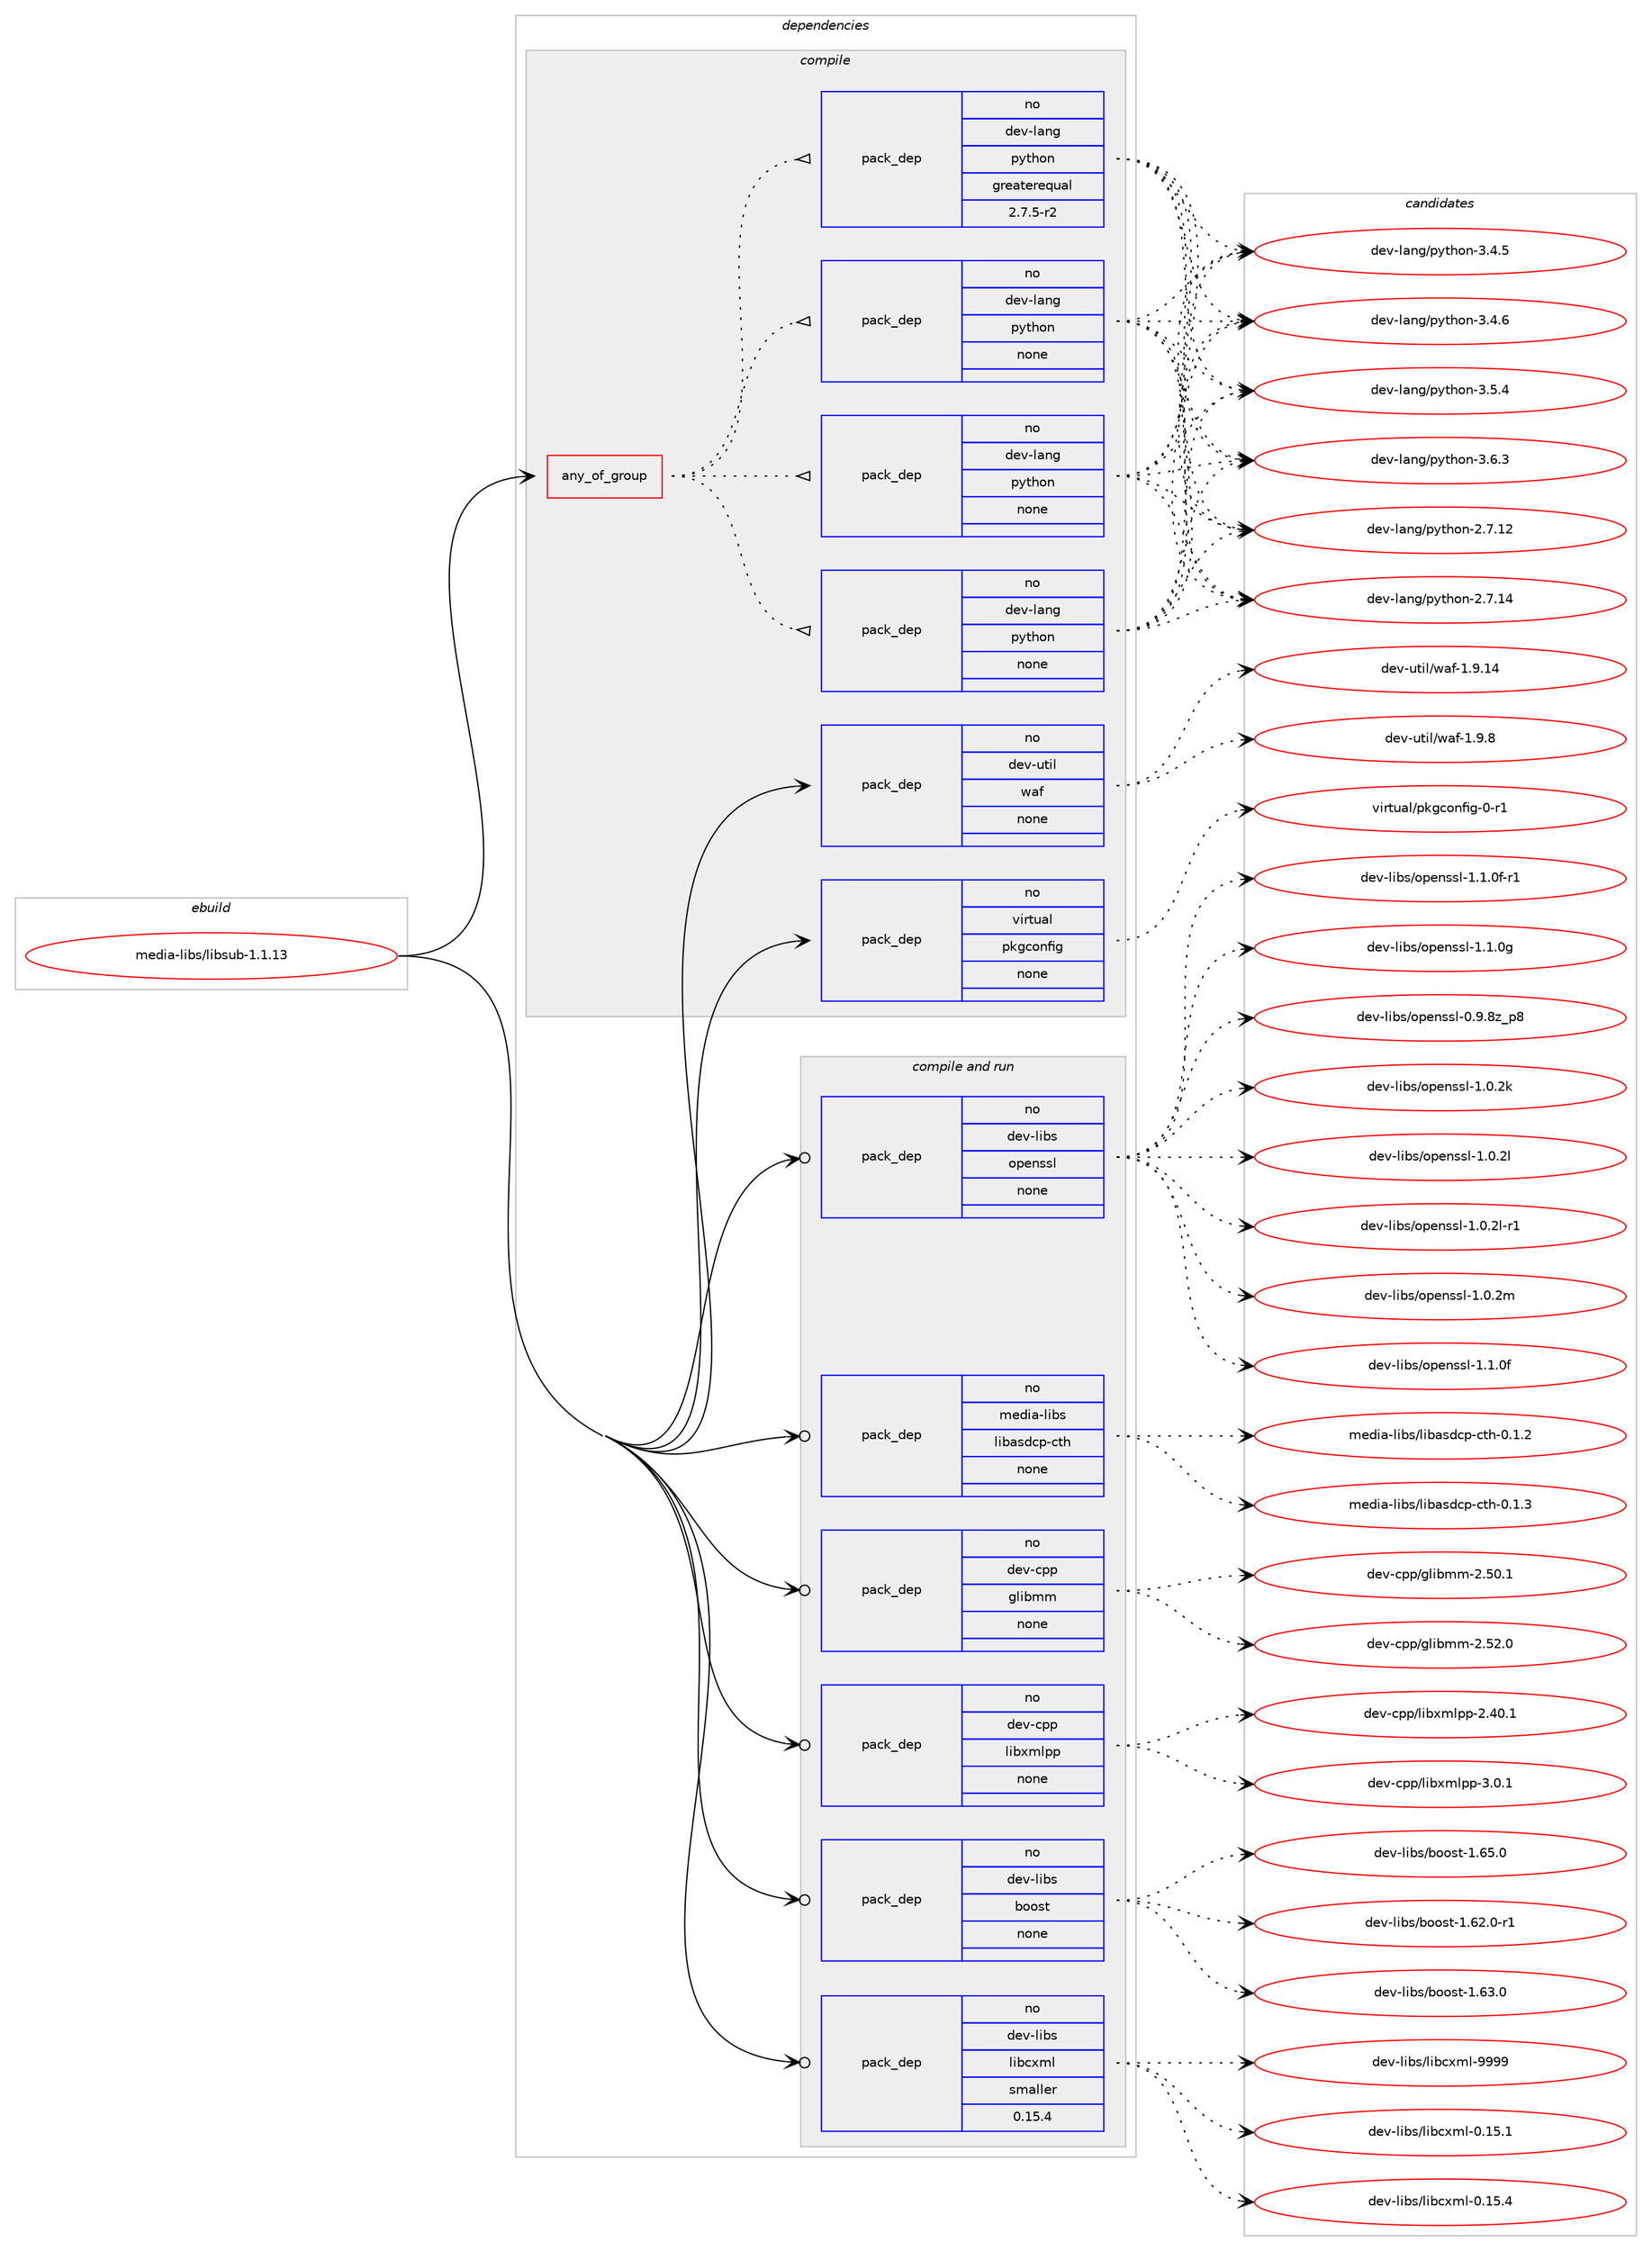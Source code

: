 digraph prolog {

# *************
# Graph options
# *************

newrank=true;
concentrate=true;
compound=true;
graph [rankdir=LR,fontname=Helvetica,fontsize=10,ranksep=1.5];#, ranksep=2.5, nodesep=0.2];
edge  [arrowhead=vee];
node  [fontname=Helvetica,fontsize=10];

# **********
# The ebuild
# **********

subgraph cluster_leftcol {
color=gray;
rank=same;
label=<<i>ebuild</i>>;
id [label="media-libs/libsub-1.1.13", color=red, width=4, href="../media-libs/libsub-1.1.13.svg"];
}

# ****************
# The dependencies
# ****************

subgraph cluster_midcol {
color=gray;
label=<<i>dependencies</i>>;
subgraph cluster_compile {
fillcolor="#eeeeee";
style=filled;
label=<<i>compile</i>>;
subgraph any5604 {
dependency365740 [label=<<TABLE BORDER="0" CELLBORDER="1" CELLSPACING="0" CELLPADDING="4"><TR><TD CELLPADDING="10">any_of_group</TD></TR></TABLE>>, shape=none, color=red];subgraph pack269875 {
dependency365741 [label=<<TABLE BORDER="0" CELLBORDER="1" CELLSPACING="0" CELLPADDING="4" WIDTH="220"><TR><TD ROWSPAN="6" CELLPADDING="30">pack_dep</TD></TR><TR><TD WIDTH="110">no</TD></TR><TR><TD>dev-lang</TD></TR><TR><TD>python</TD></TR><TR><TD>none</TD></TR><TR><TD></TD></TR></TABLE>>, shape=none, color=blue];
}
dependency365740:e -> dependency365741:w [weight=20,style="dotted",arrowhead="oinv"];
subgraph pack269876 {
dependency365742 [label=<<TABLE BORDER="0" CELLBORDER="1" CELLSPACING="0" CELLPADDING="4" WIDTH="220"><TR><TD ROWSPAN="6" CELLPADDING="30">pack_dep</TD></TR><TR><TD WIDTH="110">no</TD></TR><TR><TD>dev-lang</TD></TR><TR><TD>python</TD></TR><TR><TD>none</TD></TR><TR><TD></TD></TR></TABLE>>, shape=none, color=blue];
}
dependency365740:e -> dependency365742:w [weight=20,style="dotted",arrowhead="oinv"];
subgraph pack269877 {
dependency365743 [label=<<TABLE BORDER="0" CELLBORDER="1" CELLSPACING="0" CELLPADDING="4" WIDTH="220"><TR><TD ROWSPAN="6" CELLPADDING="30">pack_dep</TD></TR><TR><TD WIDTH="110">no</TD></TR><TR><TD>dev-lang</TD></TR><TR><TD>python</TD></TR><TR><TD>none</TD></TR><TR><TD></TD></TR></TABLE>>, shape=none, color=blue];
}
dependency365740:e -> dependency365743:w [weight=20,style="dotted",arrowhead="oinv"];
subgraph pack269878 {
dependency365744 [label=<<TABLE BORDER="0" CELLBORDER="1" CELLSPACING="0" CELLPADDING="4" WIDTH="220"><TR><TD ROWSPAN="6" CELLPADDING="30">pack_dep</TD></TR><TR><TD WIDTH="110">no</TD></TR><TR><TD>dev-lang</TD></TR><TR><TD>python</TD></TR><TR><TD>greaterequal</TD></TR><TR><TD>2.7.5-r2</TD></TR></TABLE>>, shape=none, color=blue];
}
dependency365740:e -> dependency365744:w [weight=20,style="dotted",arrowhead="oinv"];
}
id:e -> dependency365740:w [weight=20,style="solid",arrowhead="vee"];
subgraph pack269879 {
dependency365745 [label=<<TABLE BORDER="0" CELLBORDER="1" CELLSPACING="0" CELLPADDING="4" WIDTH="220"><TR><TD ROWSPAN="6" CELLPADDING="30">pack_dep</TD></TR><TR><TD WIDTH="110">no</TD></TR><TR><TD>dev-util</TD></TR><TR><TD>waf</TD></TR><TR><TD>none</TD></TR><TR><TD></TD></TR></TABLE>>, shape=none, color=blue];
}
id:e -> dependency365745:w [weight=20,style="solid",arrowhead="vee"];
subgraph pack269880 {
dependency365746 [label=<<TABLE BORDER="0" CELLBORDER="1" CELLSPACING="0" CELLPADDING="4" WIDTH="220"><TR><TD ROWSPAN="6" CELLPADDING="30">pack_dep</TD></TR><TR><TD WIDTH="110">no</TD></TR><TR><TD>virtual</TD></TR><TR><TD>pkgconfig</TD></TR><TR><TD>none</TD></TR><TR><TD></TD></TR></TABLE>>, shape=none, color=blue];
}
id:e -> dependency365746:w [weight=20,style="solid",arrowhead="vee"];
}
subgraph cluster_compileandrun {
fillcolor="#eeeeee";
style=filled;
label=<<i>compile and run</i>>;
subgraph pack269881 {
dependency365747 [label=<<TABLE BORDER="0" CELLBORDER="1" CELLSPACING="0" CELLPADDING="4" WIDTH="220"><TR><TD ROWSPAN="6" CELLPADDING="30">pack_dep</TD></TR><TR><TD WIDTH="110">no</TD></TR><TR><TD>dev-cpp</TD></TR><TR><TD>glibmm</TD></TR><TR><TD>none</TD></TR><TR><TD></TD></TR></TABLE>>, shape=none, color=blue];
}
id:e -> dependency365747:w [weight=20,style="solid",arrowhead="odotvee"];
subgraph pack269882 {
dependency365748 [label=<<TABLE BORDER="0" CELLBORDER="1" CELLSPACING="0" CELLPADDING="4" WIDTH="220"><TR><TD ROWSPAN="6" CELLPADDING="30">pack_dep</TD></TR><TR><TD WIDTH="110">no</TD></TR><TR><TD>dev-cpp</TD></TR><TR><TD>libxmlpp</TD></TR><TR><TD>none</TD></TR><TR><TD></TD></TR></TABLE>>, shape=none, color=blue];
}
id:e -> dependency365748:w [weight=20,style="solid",arrowhead="odotvee"];
subgraph pack269883 {
dependency365749 [label=<<TABLE BORDER="0" CELLBORDER="1" CELLSPACING="0" CELLPADDING="4" WIDTH="220"><TR><TD ROWSPAN="6" CELLPADDING="30">pack_dep</TD></TR><TR><TD WIDTH="110">no</TD></TR><TR><TD>dev-libs</TD></TR><TR><TD>boost</TD></TR><TR><TD>none</TD></TR><TR><TD></TD></TR></TABLE>>, shape=none, color=blue];
}
id:e -> dependency365749:w [weight=20,style="solid",arrowhead="odotvee"];
subgraph pack269884 {
dependency365750 [label=<<TABLE BORDER="0" CELLBORDER="1" CELLSPACING="0" CELLPADDING="4" WIDTH="220"><TR><TD ROWSPAN="6" CELLPADDING="30">pack_dep</TD></TR><TR><TD WIDTH="110">no</TD></TR><TR><TD>dev-libs</TD></TR><TR><TD>libcxml</TD></TR><TR><TD>smaller</TD></TR><TR><TD>0.15.4</TD></TR></TABLE>>, shape=none, color=blue];
}
id:e -> dependency365750:w [weight=20,style="solid",arrowhead="odotvee"];
subgraph pack269885 {
dependency365751 [label=<<TABLE BORDER="0" CELLBORDER="1" CELLSPACING="0" CELLPADDING="4" WIDTH="220"><TR><TD ROWSPAN="6" CELLPADDING="30">pack_dep</TD></TR><TR><TD WIDTH="110">no</TD></TR><TR><TD>dev-libs</TD></TR><TR><TD>openssl</TD></TR><TR><TD>none</TD></TR><TR><TD></TD></TR></TABLE>>, shape=none, color=blue];
}
id:e -> dependency365751:w [weight=20,style="solid",arrowhead="odotvee"];
subgraph pack269886 {
dependency365752 [label=<<TABLE BORDER="0" CELLBORDER="1" CELLSPACING="0" CELLPADDING="4" WIDTH="220"><TR><TD ROWSPAN="6" CELLPADDING="30">pack_dep</TD></TR><TR><TD WIDTH="110">no</TD></TR><TR><TD>media-libs</TD></TR><TR><TD>libasdcp-cth</TD></TR><TR><TD>none</TD></TR><TR><TD></TD></TR></TABLE>>, shape=none, color=blue];
}
id:e -> dependency365752:w [weight=20,style="solid",arrowhead="odotvee"];
}
subgraph cluster_run {
fillcolor="#eeeeee";
style=filled;
label=<<i>run</i>>;
}
}

# **************
# The candidates
# **************

subgraph cluster_choices {
rank=same;
color=gray;
label=<<i>candidates</i>>;

subgraph choice269875 {
color=black;
nodesep=1;
choice10010111845108971101034711212111610411111045504655464950 [label="dev-lang/python-2.7.12", color=red, width=4,href="../dev-lang/python-2.7.12.svg"];
choice10010111845108971101034711212111610411111045504655464952 [label="dev-lang/python-2.7.14", color=red, width=4,href="../dev-lang/python-2.7.14.svg"];
choice100101118451089711010347112121116104111110455146524653 [label="dev-lang/python-3.4.5", color=red, width=4,href="../dev-lang/python-3.4.5.svg"];
choice100101118451089711010347112121116104111110455146524654 [label="dev-lang/python-3.4.6", color=red, width=4,href="../dev-lang/python-3.4.6.svg"];
choice100101118451089711010347112121116104111110455146534652 [label="dev-lang/python-3.5.4", color=red, width=4,href="../dev-lang/python-3.5.4.svg"];
choice100101118451089711010347112121116104111110455146544651 [label="dev-lang/python-3.6.3", color=red, width=4,href="../dev-lang/python-3.6.3.svg"];
dependency365741:e -> choice10010111845108971101034711212111610411111045504655464950:w [style=dotted,weight="100"];
dependency365741:e -> choice10010111845108971101034711212111610411111045504655464952:w [style=dotted,weight="100"];
dependency365741:e -> choice100101118451089711010347112121116104111110455146524653:w [style=dotted,weight="100"];
dependency365741:e -> choice100101118451089711010347112121116104111110455146524654:w [style=dotted,weight="100"];
dependency365741:e -> choice100101118451089711010347112121116104111110455146534652:w [style=dotted,weight="100"];
dependency365741:e -> choice100101118451089711010347112121116104111110455146544651:w [style=dotted,weight="100"];
}
subgraph choice269876 {
color=black;
nodesep=1;
choice10010111845108971101034711212111610411111045504655464950 [label="dev-lang/python-2.7.12", color=red, width=4,href="../dev-lang/python-2.7.12.svg"];
choice10010111845108971101034711212111610411111045504655464952 [label="dev-lang/python-2.7.14", color=red, width=4,href="../dev-lang/python-2.7.14.svg"];
choice100101118451089711010347112121116104111110455146524653 [label="dev-lang/python-3.4.5", color=red, width=4,href="../dev-lang/python-3.4.5.svg"];
choice100101118451089711010347112121116104111110455146524654 [label="dev-lang/python-3.4.6", color=red, width=4,href="../dev-lang/python-3.4.6.svg"];
choice100101118451089711010347112121116104111110455146534652 [label="dev-lang/python-3.5.4", color=red, width=4,href="../dev-lang/python-3.5.4.svg"];
choice100101118451089711010347112121116104111110455146544651 [label="dev-lang/python-3.6.3", color=red, width=4,href="../dev-lang/python-3.6.3.svg"];
dependency365742:e -> choice10010111845108971101034711212111610411111045504655464950:w [style=dotted,weight="100"];
dependency365742:e -> choice10010111845108971101034711212111610411111045504655464952:w [style=dotted,weight="100"];
dependency365742:e -> choice100101118451089711010347112121116104111110455146524653:w [style=dotted,weight="100"];
dependency365742:e -> choice100101118451089711010347112121116104111110455146524654:w [style=dotted,weight="100"];
dependency365742:e -> choice100101118451089711010347112121116104111110455146534652:w [style=dotted,weight="100"];
dependency365742:e -> choice100101118451089711010347112121116104111110455146544651:w [style=dotted,weight="100"];
}
subgraph choice269877 {
color=black;
nodesep=1;
choice10010111845108971101034711212111610411111045504655464950 [label="dev-lang/python-2.7.12", color=red, width=4,href="../dev-lang/python-2.7.12.svg"];
choice10010111845108971101034711212111610411111045504655464952 [label="dev-lang/python-2.7.14", color=red, width=4,href="../dev-lang/python-2.7.14.svg"];
choice100101118451089711010347112121116104111110455146524653 [label="dev-lang/python-3.4.5", color=red, width=4,href="../dev-lang/python-3.4.5.svg"];
choice100101118451089711010347112121116104111110455146524654 [label="dev-lang/python-3.4.6", color=red, width=4,href="../dev-lang/python-3.4.6.svg"];
choice100101118451089711010347112121116104111110455146534652 [label="dev-lang/python-3.5.4", color=red, width=4,href="../dev-lang/python-3.5.4.svg"];
choice100101118451089711010347112121116104111110455146544651 [label="dev-lang/python-3.6.3", color=red, width=4,href="../dev-lang/python-3.6.3.svg"];
dependency365743:e -> choice10010111845108971101034711212111610411111045504655464950:w [style=dotted,weight="100"];
dependency365743:e -> choice10010111845108971101034711212111610411111045504655464952:w [style=dotted,weight="100"];
dependency365743:e -> choice100101118451089711010347112121116104111110455146524653:w [style=dotted,weight="100"];
dependency365743:e -> choice100101118451089711010347112121116104111110455146524654:w [style=dotted,weight="100"];
dependency365743:e -> choice100101118451089711010347112121116104111110455146534652:w [style=dotted,weight="100"];
dependency365743:e -> choice100101118451089711010347112121116104111110455146544651:w [style=dotted,weight="100"];
}
subgraph choice269878 {
color=black;
nodesep=1;
choice10010111845108971101034711212111610411111045504655464950 [label="dev-lang/python-2.7.12", color=red, width=4,href="../dev-lang/python-2.7.12.svg"];
choice10010111845108971101034711212111610411111045504655464952 [label="dev-lang/python-2.7.14", color=red, width=4,href="../dev-lang/python-2.7.14.svg"];
choice100101118451089711010347112121116104111110455146524653 [label="dev-lang/python-3.4.5", color=red, width=4,href="../dev-lang/python-3.4.5.svg"];
choice100101118451089711010347112121116104111110455146524654 [label="dev-lang/python-3.4.6", color=red, width=4,href="../dev-lang/python-3.4.6.svg"];
choice100101118451089711010347112121116104111110455146534652 [label="dev-lang/python-3.5.4", color=red, width=4,href="../dev-lang/python-3.5.4.svg"];
choice100101118451089711010347112121116104111110455146544651 [label="dev-lang/python-3.6.3", color=red, width=4,href="../dev-lang/python-3.6.3.svg"];
dependency365744:e -> choice10010111845108971101034711212111610411111045504655464950:w [style=dotted,weight="100"];
dependency365744:e -> choice10010111845108971101034711212111610411111045504655464952:w [style=dotted,weight="100"];
dependency365744:e -> choice100101118451089711010347112121116104111110455146524653:w [style=dotted,weight="100"];
dependency365744:e -> choice100101118451089711010347112121116104111110455146524654:w [style=dotted,weight="100"];
dependency365744:e -> choice100101118451089711010347112121116104111110455146534652:w [style=dotted,weight="100"];
dependency365744:e -> choice100101118451089711010347112121116104111110455146544651:w [style=dotted,weight="100"];
}
subgraph choice269879 {
color=black;
nodesep=1;
choice10010111845117116105108471199710245494657464952 [label="dev-util/waf-1.9.14", color=red, width=4,href="../dev-util/waf-1.9.14.svg"];
choice100101118451171161051084711997102454946574656 [label="dev-util/waf-1.9.8", color=red, width=4,href="../dev-util/waf-1.9.8.svg"];
dependency365745:e -> choice10010111845117116105108471199710245494657464952:w [style=dotted,weight="100"];
dependency365745:e -> choice100101118451171161051084711997102454946574656:w [style=dotted,weight="100"];
}
subgraph choice269880 {
color=black;
nodesep=1;
choice11810511411611797108471121071039911111010210510345484511449 [label="virtual/pkgconfig-0-r1", color=red, width=4,href="../virtual/pkgconfig-0-r1.svg"];
dependency365746:e -> choice11810511411611797108471121071039911111010210510345484511449:w [style=dotted,weight="100"];
}
subgraph choice269881 {
color=black;
nodesep=1;
choice1001011184599112112471031081059810910945504653484649 [label="dev-cpp/glibmm-2.50.1", color=red, width=4,href="../dev-cpp/glibmm-2.50.1.svg"];
choice1001011184599112112471031081059810910945504653504648 [label="dev-cpp/glibmm-2.52.0", color=red, width=4,href="../dev-cpp/glibmm-2.52.0.svg"];
dependency365747:e -> choice1001011184599112112471031081059810910945504653484649:w [style=dotted,weight="100"];
dependency365747:e -> choice1001011184599112112471031081059810910945504653504648:w [style=dotted,weight="100"];
}
subgraph choice269882 {
color=black;
nodesep=1;
choice1001011184599112112471081059812010910811211245504652484649 [label="dev-cpp/libxmlpp-2.40.1", color=red, width=4,href="../dev-cpp/libxmlpp-2.40.1.svg"];
choice10010111845991121124710810598120109108112112455146484649 [label="dev-cpp/libxmlpp-3.0.1", color=red, width=4,href="../dev-cpp/libxmlpp-3.0.1.svg"];
dependency365748:e -> choice1001011184599112112471081059812010910811211245504652484649:w [style=dotted,weight="100"];
dependency365748:e -> choice10010111845991121124710810598120109108112112455146484649:w [style=dotted,weight="100"];
}
subgraph choice269883 {
color=black;
nodesep=1;
choice10010111845108105981154798111111115116454946545046484511449 [label="dev-libs/boost-1.62.0-r1", color=red, width=4,href="../dev-libs/boost-1.62.0-r1.svg"];
choice1001011184510810598115479811111111511645494654514648 [label="dev-libs/boost-1.63.0", color=red, width=4,href="../dev-libs/boost-1.63.0.svg"];
choice1001011184510810598115479811111111511645494654534648 [label="dev-libs/boost-1.65.0", color=red, width=4,href="../dev-libs/boost-1.65.0.svg"];
dependency365749:e -> choice10010111845108105981154798111111115116454946545046484511449:w [style=dotted,weight="100"];
dependency365749:e -> choice1001011184510810598115479811111111511645494654514648:w [style=dotted,weight="100"];
dependency365749:e -> choice1001011184510810598115479811111111511645494654534648:w [style=dotted,weight="100"];
}
subgraph choice269884 {
color=black;
nodesep=1;
choice100101118451081059811547108105989912010910845484649534649 [label="dev-libs/libcxml-0.15.1", color=red, width=4,href="../dev-libs/libcxml-0.15.1.svg"];
choice100101118451081059811547108105989912010910845484649534652 [label="dev-libs/libcxml-0.15.4", color=red, width=4,href="../dev-libs/libcxml-0.15.4.svg"];
choice10010111845108105981154710810598991201091084557575757 [label="dev-libs/libcxml-9999", color=red, width=4,href="../dev-libs/libcxml-9999.svg"];
dependency365750:e -> choice100101118451081059811547108105989912010910845484649534649:w [style=dotted,weight="100"];
dependency365750:e -> choice100101118451081059811547108105989912010910845484649534652:w [style=dotted,weight="100"];
dependency365750:e -> choice10010111845108105981154710810598991201091084557575757:w [style=dotted,weight="100"];
}
subgraph choice269885 {
color=black;
nodesep=1;
choice1001011184510810598115471111121011101151151084548465746561229511256 [label="dev-libs/openssl-0.9.8z_p8", color=red, width=4,href="../dev-libs/openssl-0.9.8z_p8.svg"];
choice100101118451081059811547111112101110115115108454946484650107 [label="dev-libs/openssl-1.0.2k", color=red, width=4,href="../dev-libs/openssl-1.0.2k.svg"];
choice100101118451081059811547111112101110115115108454946484650108 [label="dev-libs/openssl-1.0.2l", color=red, width=4,href="../dev-libs/openssl-1.0.2l.svg"];
choice1001011184510810598115471111121011101151151084549464846501084511449 [label="dev-libs/openssl-1.0.2l-r1", color=red, width=4,href="../dev-libs/openssl-1.0.2l-r1.svg"];
choice100101118451081059811547111112101110115115108454946484650109 [label="dev-libs/openssl-1.0.2m", color=red, width=4,href="../dev-libs/openssl-1.0.2m.svg"];
choice100101118451081059811547111112101110115115108454946494648102 [label="dev-libs/openssl-1.1.0f", color=red, width=4,href="../dev-libs/openssl-1.1.0f.svg"];
choice1001011184510810598115471111121011101151151084549464946481024511449 [label="dev-libs/openssl-1.1.0f-r1", color=red, width=4,href="../dev-libs/openssl-1.1.0f-r1.svg"];
choice100101118451081059811547111112101110115115108454946494648103 [label="dev-libs/openssl-1.1.0g", color=red, width=4,href="../dev-libs/openssl-1.1.0g.svg"];
dependency365751:e -> choice1001011184510810598115471111121011101151151084548465746561229511256:w [style=dotted,weight="100"];
dependency365751:e -> choice100101118451081059811547111112101110115115108454946484650107:w [style=dotted,weight="100"];
dependency365751:e -> choice100101118451081059811547111112101110115115108454946484650108:w [style=dotted,weight="100"];
dependency365751:e -> choice1001011184510810598115471111121011101151151084549464846501084511449:w [style=dotted,weight="100"];
dependency365751:e -> choice100101118451081059811547111112101110115115108454946484650109:w [style=dotted,weight="100"];
dependency365751:e -> choice100101118451081059811547111112101110115115108454946494648102:w [style=dotted,weight="100"];
dependency365751:e -> choice1001011184510810598115471111121011101151151084549464946481024511449:w [style=dotted,weight="100"];
dependency365751:e -> choice100101118451081059811547111112101110115115108454946494648103:w [style=dotted,weight="100"];
}
subgraph choice269886 {
color=black;
nodesep=1;
choice109101100105974510810598115471081059897115100991124599116104454846494650 [label="media-libs/libasdcp-cth-0.1.2", color=red, width=4,href="../media-libs/libasdcp-cth-0.1.2.svg"];
choice109101100105974510810598115471081059897115100991124599116104454846494651 [label="media-libs/libasdcp-cth-0.1.3", color=red, width=4,href="../media-libs/libasdcp-cth-0.1.3.svg"];
dependency365752:e -> choice109101100105974510810598115471081059897115100991124599116104454846494650:w [style=dotted,weight="100"];
dependency365752:e -> choice109101100105974510810598115471081059897115100991124599116104454846494651:w [style=dotted,weight="100"];
}
}

}
